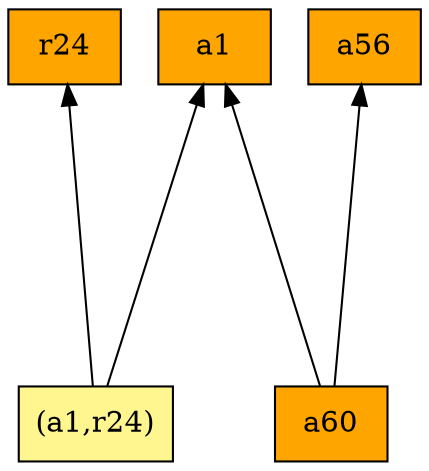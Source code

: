 digraph G {
rankdir=BT;ranksep="2.0";
"a1" [shape=record,fillcolor=orange,style=filled,label="{a1}"];
"(a1,r24)" [shape=record,fillcolor=khaki1,style=filled,label="{(a1,r24)}"];
"a60" [shape=record,fillcolor=orange,style=filled,label="{a60}"];
"a56" [shape=record,fillcolor=orange,style=filled,label="{a56}"];
"r24" [shape=record,fillcolor=orange,style=filled,label="{r24}"];
"(a1,r24)" -> "a1"
"(a1,r24)" -> "r24"
"a60" -> "a1"
"a60" -> "a56"
}